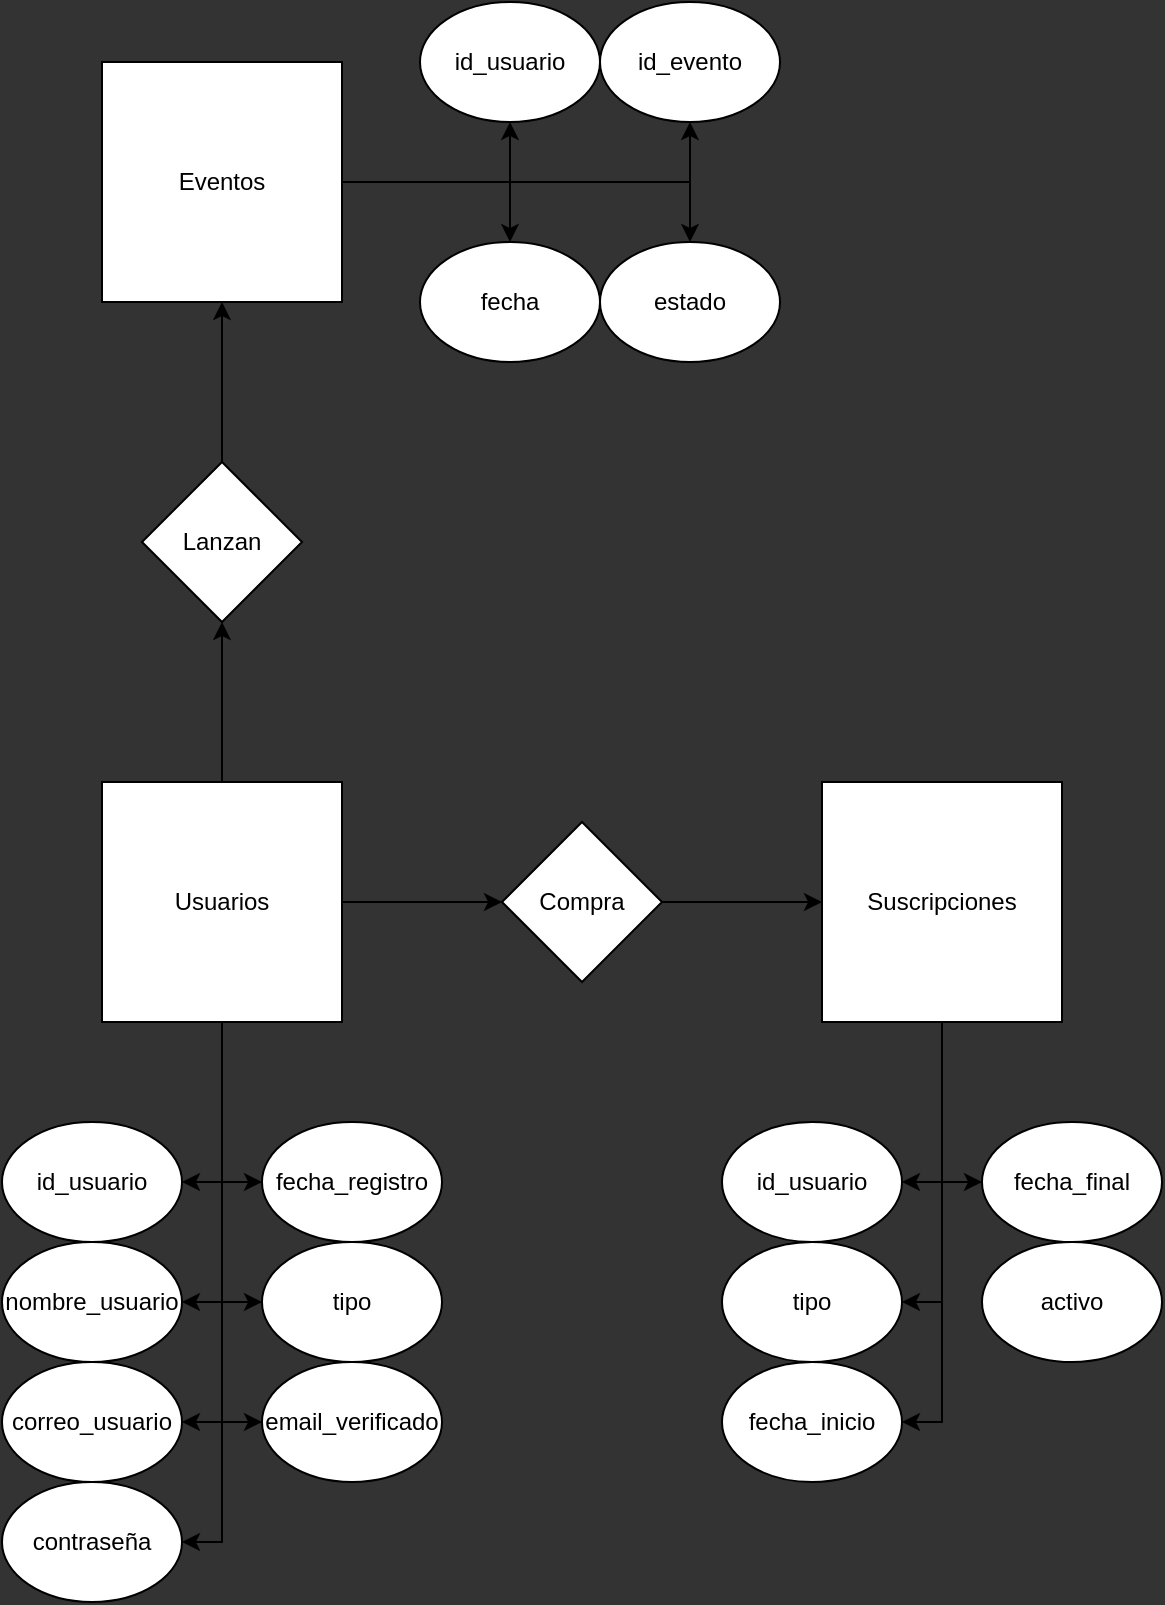 <mxfile version="20.4.2" type="github">
  <diagram id="DUSgfuvYs4gclIhrS_DR" name="Página-1">
    <mxGraphModel dx="1381" dy="1925" grid="1" gridSize="10" guides="1" tooltips="1" connect="1" arrows="1" fold="1" page="1" pageScale="1" pageWidth="827" pageHeight="1169" background="#333333" math="0" shadow="0">
      <root>
        <mxCell id="0" />
        <mxCell id="1" parent="0" />
        <mxCell id="kDSPNa0C3np8TZi5d1Lt-3" style="edgeStyle=orthogonalEdgeStyle;rounded=0;orthogonalLoop=1;jettySize=auto;html=1;entryX=1;entryY=0.5;entryDx=0;entryDy=0;" edge="1" parent="1" source="kDSPNa0C3np8TZi5d1Lt-1" target="kDSPNa0C3np8TZi5d1Lt-2">
          <mxGeometry relative="1" as="geometry" />
        </mxCell>
        <mxCell id="kDSPNa0C3np8TZi5d1Lt-14" style="edgeStyle=orthogonalEdgeStyle;rounded=0;orthogonalLoop=1;jettySize=auto;html=1;entryX=0;entryY=0.5;entryDx=0;entryDy=0;" edge="1" parent="1" source="kDSPNa0C3np8TZi5d1Lt-1" target="kDSPNa0C3np8TZi5d1Lt-10">
          <mxGeometry relative="1" as="geometry" />
        </mxCell>
        <mxCell id="kDSPNa0C3np8TZi5d1Lt-16" style="edgeStyle=orthogonalEdgeStyle;rounded=0;orthogonalLoop=1;jettySize=auto;html=1;entryX=0;entryY=0.5;entryDx=0;entryDy=0;" edge="1" parent="1" source="kDSPNa0C3np8TZi5d1Lt-1" target="kDSPNa0C3np8TZi5d1Lt-11">
          <mxGeometry relative="1" as="geometry">
            <Array as="points">
              <mxPoint x="180" y="380" />
            </Array>
          </mxGeometry>
        </mxCell>
        <mxCell id="kDSPNa0C3np8TZi5d1Lt-17" style="edgeStyle=orthogonalEdgeStyle;rounded=0;orthogonalLoop=1;jettySize=auto;html=1;entryX=0;entryY=0.5;entryDx=0;entryDy=0;" edge="1" parent="1" source="kDSPNa0C3np8TZi5d1Lt-1" target="kDSPNa0C3np8TZi5d1Lt-12">
          <mxGeometry relative="1" as="geometry">
            <Array as="points">
              <mxPoint x="180" y="440" />
            </Array>
          </mxGeometry>
        </mxCell>
        <mxCell id="kDSPNa0C3np8TZi5d1Lt-18" style="edgeStyle=orthogonalEdgeStyle;rounded=0;orthogonalLoop=1;jettySize=auto;html=1;entryX=1;entryY=0.5;entryDx=0;entryDy=0;" edge="1" parent="1" source="kDSPNa0C3np8TZi5d1Lt-1" target="kDSPNa0C3np8TZi5d1Lt-4">
          <mxGeometry relative="1" as="geometry" />
        </mxCell>
        <mxCell id="kDSPNa0C3np8TZi5d1Lt-19" style="edgeStyle=orthogonalEdgeStyle;rounded=0;orthogonalLoop=1;jettySize=auto;html=1;entryX=1;entryY=0.5;entryDx=0;entryDy=0;" edge="1" parent="1" source="kDSPNa0C3np8TZi5d1Lt-1" target="kDSPNa0C3np8TZi5d1Lt-5">
          <mxGeometry relative="1" as="geometry" />
        </mxCell>
        <mxCell id="kDSPNa0C3np8TZi5d1Lt-20" style="edgeStyle=orthogonalEdgeStyle;rounded=0;orthogonalLoop=1;jettySize=auto;html=1;entryX=1;entryY=0.5;entryDx=0;entryDy=0;" edge="1" parent="1" source="kDSPNa0C3np8TZi5d1Lt-1" target="kDSPNa0C3np8TZi5d1Lt-6">
          <mxGeometry relative="1" as="geometry" />
        </mxCell>
        <mxCell id="kDSPNa0C3np8TZi5d1Lt-23" style="edgeStyle=orthogonalEdgeStyle;rounded=0;orthogonalLoop=1;jettySize=auto;html=1;" edge="1" parent="1" source="kDSPNa0C3np8TZi5d1Lt-1" target="kDSPNa0C3np8TZi5d1Lt-22">
          <mxGeometry relative="1" as="geometry" />
        </mxCell>
        <mxCell id="kDSPNa0C3np8TZi5d1Lt-39" style="edgeStyle=orthogonalEdgeStyle;rounded=0;orthogonalLoop=1;jettySize=auto;html=1;entryX=0.5;entryY=1;entryDx=0;entryDy=0;" edge="1" parent="1" source="kDSPNa0C3np8TZi5d1Lt-1" target="kDSPNa0C3np8TZi5d1Lt-38">
          <mxGeometry relative="1" as="geometry" />
        </mxCell>
        <mxCell id="kDSPNa0C3np8TZi5d1Lt-1" value="Usuarios" style="whiteSpace=wrap;html=1;aspect=fixed;" vertex="1" parent="1">
          <mxGeometry x="120" y="120" width="120" height="120" as="geometry" />
        </mxCell>
        <mxCell id="kDSPNa0C3np8TZi5d1Lt-2" value="id_usuario" style="ellipse;whiteSpace=wrap;html=1;" vertex="1" parent="1">
          <mxGeometry x="70" y="290" width="90" height="60" as="geometry" />
        </mxCell>
        <mxCell id="kDSPNa0C3np8TZi5d1Lt-4" value="nombre_usuario" style="ellipse;whiteSpace=wrap;html=1;" vertex="1" parent="1">
          <mxGeometry x="70" y="350" width="90" height="60" as="geometry" />
        </mxCell>
        <mxCell id="kDSPNa0C3np8TZi5d1Lt-5" value="correo_usuario" style="ellipse;whiteSpace=wrap;html=1;" vertex="1" parent="1">
          <mxGeometry x="70" y="410" width="90" height="60" as="geometry" />
        </mxCell>
        <mxCell id="kDSPNa0C3np8TZi5d1Lt-6" value="contraseña" style="ellipse;whiteSpace=wrap;html=1;" vertex="1" parent="1">
          <mxGeometry x="70" y="470" width="90" height="60" as="geometry" />
        </mxCell>
        <mxCell id="kDSPNa0C3np8TZi5d1Lt-10" value="fecha_registro" style="ellipse;whiteSpace=wrap;html=1;" vertex="1" parent="1">
          <mxGeometry x="200" y="290" width="90" height="60" as="geometry" />
        </mxCell>
        <mxCell id="kDSPNa0C3np8TZi5d1Lt-11" value="tipo" style="ellipse;whiteSpace=wrap;html=1;" vertex="1" parent="1">
          <mxGeometry x="200" y="350" width="90" height="60" as="geometry" />
        </mxCell>
        <mxCell id="kDSPNa0C3np8TZi5d1Lt-12" value="email_verificado" style="ellipse;whiteSpace=wrap;html=1;" vertex="1" parent="1">
          <mxGeometry x="200" y="410" width="90" height="60" as="geometry" />
        </mxCell>
        <mxCell id="kDSPNa0C3np8TZi5d1Lt-27" style="edgeStyle=orthogonalEdgeStyle;rounded=0;orthogonalLoop=1;jettySize=auto;html=1;entryX=1;entryY=0.5;entryDx=0;entryDy=0;" edge="1" parent="1" source="kDSPNa0C3np8TZi5d1Lt-21" target="kDSPNa0C3np8TZi5d1Lt-26">
          <mxGeometry relative="1" as="geometry" />
        </mxCell>
        <mxCell id="kDSPNa0C3np8TZi5d1Lt-32" style="edgeStyle=orthogonalEdgeStyle;rounded=0;orthogonalLoop=1;jettySize=auto;html=1;entryX=1;entryY=0.5;entryDx=0;entryDy=0;" edge="1" parent="1" source="kDSPNa0C3np8TZi5d1Lt-21" target="kDSPNa0C3np8TZi5d1Lt-28">
          <mxGeometry relative="1" as="geometry" />
        </mxCell>
        <mxCell id="kDSPNa0C3np8TZi5d1Lt-33" style="edgeStyle=orthogonalEdgeStyle;rounded=0;orthogonalLoop=1;jettySize=auto;html=1;entryX=0;entryY=0.5;entryDx=0;entryDy=0;" edge="1" parent="1" source="kDSPNa0C3np8TZi5d1Lt-21" target="kDSPNa0C3np8TZi5d1Lt-29">
          <mxGeometry relative="1" as="geometry" />
        </mxCell>
        <mxCell id="kDSPNa0C3np8TZi5d1Lt-37" style="edgeStyle=orthogonalEdgeStyle;rounded=0;orthogonalLoop=1;jettySize=auto;html=1;entryX=1;entryY=0.5;entryDx=0;entryDy=0;" edge="1" parent="1" source="kDSPNa0C3np8TZi5d1Lt-21" target="kDSPNa0C3np8TZi5d1Lt-30">
          <mxGeometry relative="1" as="geometry" />
        </mxCell>
        <mxCell id="kDSPNa0C3np8TZi5d1Lt-21" value="Suscripciones" style="whiteSpace=wrap;html=1;aspect=fixed;" vertex="1" parent="1">
          <mxGeometry x="480" y="120" width="120" height="120" as="geometry" />
        </mxCell>
        <mxCell id="kDSPNa0C3np8TZi5d1Lt-24" style="edgeStyle=orthogonalEdgeStyle;rounded=0;orthogonalLoop=1;jettySize=auto;html=1;" edge="1" parent="1" source="kDSPNa0C3np8TZi5d1Lt-22" target="kDSPNa0C3np8TZi5d1Lt-21">
          <mxGeometry relative="1" as="geometry" />
        </mxCell>
        <mxCell id="kDSPNa0C3np8TZi5d1Lt-22" value="Compra" style="rhombus;whiteSpace=wrap;html=1;" vertex="1" parent="1">
          <mxGeometry x="320" y="140" width="80" height="80" as="geometry" />
        </mxCell>
        <mxCell id="kDSPNa0C3np8TZi5d1Lt-26" value="id_usuario" style="ellipse;whiteSpace=wrap;html=1;" vertex="1" parent="1">
          <mxGeometry x="430" y="290" width="90" height="60" as="geometry" />
        </mxCell>
        <mxCell id="kDSPNa0C3np8TZi5d1Lt-28" value="tipo" style="ellipse;whiteSpace=wrap;html=1;" vertex="1" parent="1">
          <mxGeometry x="430" y="350" width="90" height="60" as="geometry" />
        </mxCell>
        <mxCell id="kDSPNa0C3np8TZi5d1Lt-29" value="fecha_final" style="ellipse;whiteSpace=wrap;html=1;" vertex="1" parent="1">
          <mxGeometry x="560" y="290" width="90" height="60" as="geometry" />
        </mxCell>
        <mxCell id="kDSPNa0C3np8TZi5d1Lt-30" value="fecha_inicio" style="ellipse;whiteSpace=wrap;html=1;" vertex="1" parent="1">
          <mxGeometry x="430" y="410" width="90" height="60" as="geometry" />
        </mxCell>
        <mxCell id="kDSPNa0C3np8TZi5d1Lt-36" value="activo" style="ellipse;whiteSpace=wrap;html=1;" vertex="1" parent="1">
          <mxGeometry x="560" y="350" width="90" height="60" as="geometry" />
        </mxCell>
        <mxCell id="kDSPNa0C3np8TZi5d1Lt-41" style="edgeStyle=orthogonalEdgeStyle;rounded=0;orthogonalLoop=1;jettySize=auto;html=1;entryX=0.5;entryY=1;entryDx=0;entryDy=0;" edge="1" parent="1" source="kDSPNa0C3np8TZi5d1Lt-38" target="kDSPNa0C3np8TZi5d1Lt-40">
          <mxGeometry relative="1" as="geometry" />
        </mxCell>
        <mxCell id="kDSPNa0C3np8TZi5d1Lt-38" value="Lanzan" style="rhombus;whiteSpace=wrap;html=1;" vertex="1" parent="1">
          <mxGeometry x="140" y="-40" width="80" height="80" as="geometry" />
        </mxCell>
        <mxCell id="kDSPNa0C3np8TZi5d1Lt-43" style="edgeStyle=orthogonalEdgeStyle;rounded=0;orthogonalLoop=1;jettySize=auto;html=1;entryX=0.5;entryY=1;entryDx=0;entryDy=0;" edge="1" parent="1" source="kDSPNa0C3np8TZi5d1Lt-40" target="kDSPNa0C3np8TZi5d1Lt-42">
          <mxGeometry relative="1" as="geometry" />
        </mxCell>
        <mxCell id="kDSPNa0C3np8TZi5d1Lt-45" style="edgeStyle=orthogonalEdgeStyle;rounded=0;orthogonalLoop=1;jettySize=auto;html=1;entryX=0.5;entryY=1;entryDx=0;entryDy=0;" edge="1" parent="1" source="kDSPNa0C3np8TZi5d1Lt-40" target="kDSPNa0C3np8TZi5d1Lt-44">
          <mxGeometry relative="1" as="geometry" />
        </mxCell>
        <mxCell id="kDSPNa0C3np8TZi5d1Lt-47" style="edgeStyle=orthogonalEdgeStyle;rounded=0;orthogonalLoop=1;jettySize=auto;html=1;entryX=0.5;entryY=0;entryDx=0;entryDy=0;" edge="1" parent="1" source="kDSPNa0C3np8TZi5d1Lt-40" target="kDSPNa0C3np8TZi5d1Lt-46">
          <mxGeometry relative="1" as="geometry" />
        </mxCell>
        <mxCell id="kDSPNa0C3np8TZi5d1Lt-49" style="edgeStyle=orthogonalEdgeStyle;rounded=0;orthogonalLoop=1;jettySize=auto;html=1;entryX=0.5;entryY=0;entryDx=0;entryDy=0;" edge="1" parent="1" source="kDSPNa0C3np8TZi5d1Lt-40" target="kDSPNa0C3np8TZi5d1Lt-48">
          <mxGeometry relative="1" as="geometry" />
        </mxCell>
        <mxCell id="kDSPNa0C3np8TZi5d1Lt-40" value="Eventos" style="whiteSpace=wrap;html=1;aspect=fixed;" vertex="1" parent="1">
          <mxGeometry x="120" y="-240" width="120" height="120" as="geometry" />
        </mxCell>
        <mxCell id="kDSPNa0C3np8TZi5d1Lt-42" value="id_evento" style="ellipse;whiteSpace=wrap;html=1;" vertex="1" parent="1">
          <mxGeometry x="369" y="-270" width="90" height="60" as="geometry" />
        </mxCell>
        <mxCell id="kDSPNa0C3np8TZi5d1Lt-44" value="id_usuario" style="ellipse;whiteSpace=wrap;html=1;" vertex="1" parent="1">
          <mxGeometry x="279" y="-270" width="90" height="60" as="geometry" />
        </mxCell>
        <mxCell id="kDSPNa0C3np8TZi5d1Lt-46" value="fecha" style="ellipse;whiteSpace=wrap;html=1;" vertex="1" parent="1">
          <mxGeometry x="279" y="-150" width="90" height="60" as="geometry" />
        </mxCell>
        <mxCell id="kDSPNa0C3np8TZi5d1Lt-48" value="estado" style="ellipse;whiteSpace=wrap;html=1;" vertex="1" parent="1">
          <mxGeometry x="369" y="-150" width="90" height="60" as="geometry" />
        </mxCell>
      </root>
    </mxGraphModel>
  </diagram>
</mxfile>
